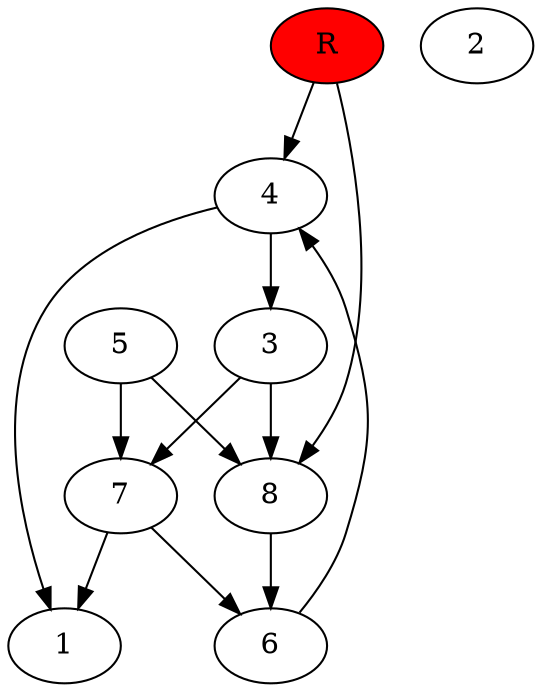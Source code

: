 digraph prb16017 {
	1
	2
	3
	4
	5
	6
	7
	8
	R [fillcolor="#ff0000" style=filled]
	3 -> 7
	3 -> 8
	4 -> 1
	4 -> 3
	5 -> 7
	5 -> 8
	6 -> 4
	7 -> 1
	7 -> 6
	8 -> 6
	R -> 4
	R -> 8
}
